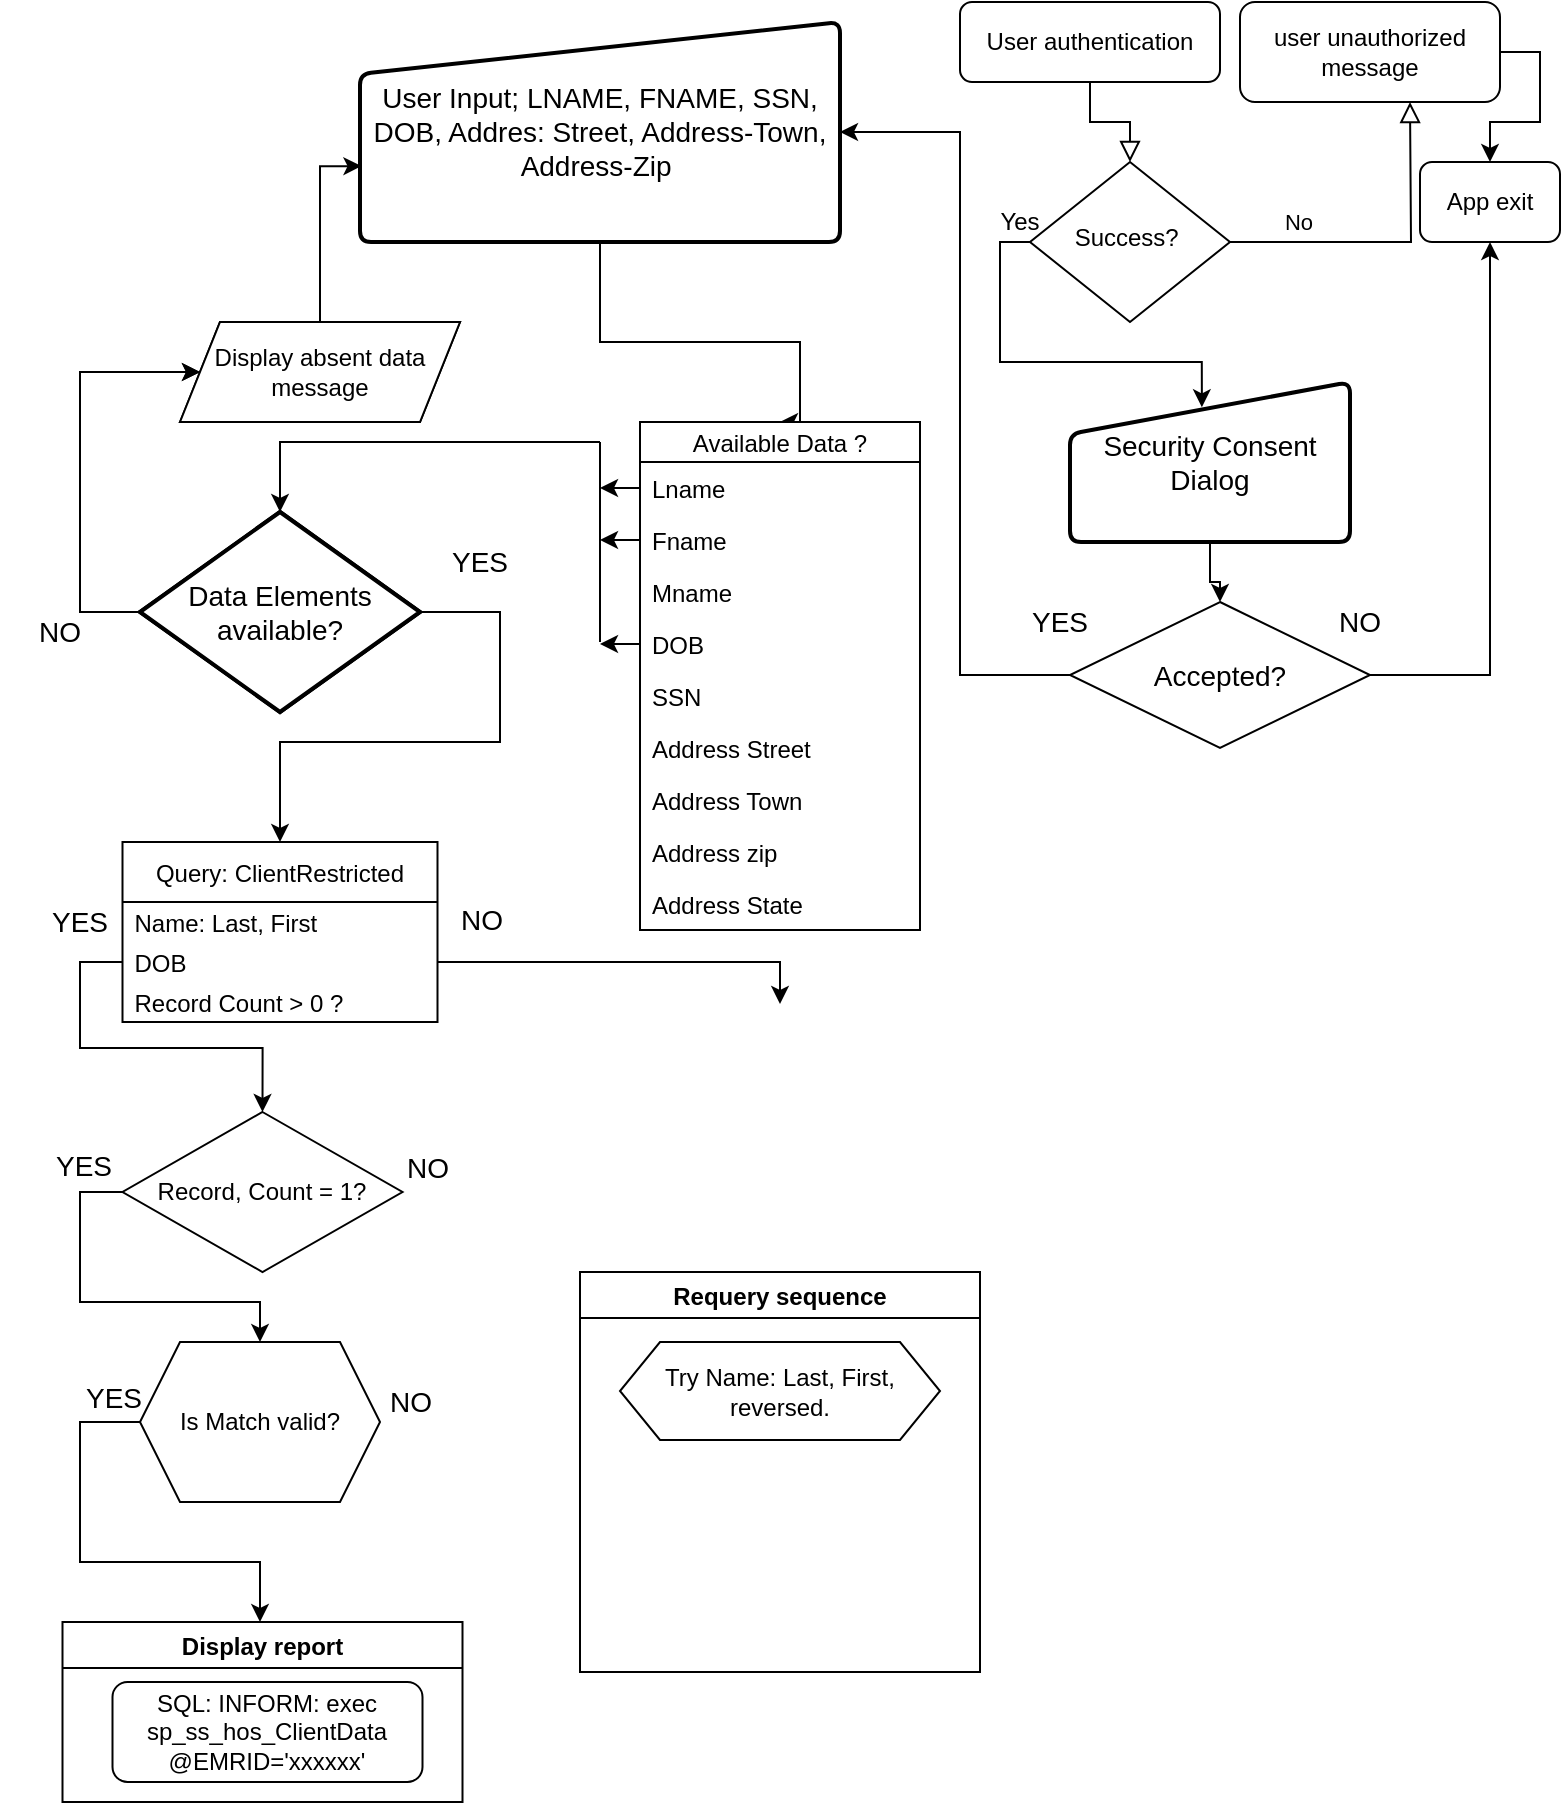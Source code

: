 <mxfile version="20.2.3" type="device"><diagram id="C5RBs43oDa-KdzZeNtuy" name="Page-1"><mxGraphModel dx="782" dy="620" grid="1" gridSize="10" guides="1" tooltips="1" connect="1" arrows="1" fold="1" page="1" pageScale="1" pageWidth="827" pageHeight="1169" math="0" shadow="0"><root><mxCell id="WIyWlLk6GJQsqaUBKTNV-0"/><mxCell id="WIyWlLk6GJQsqaUBKTNV-1" parent="WIyWlLk6GJQsqaUBKTNV-0"/><mxCell id="WIyWlLk6GJQsqaUBKTNV-2" value="" style="rounded=0;html=1;jettySize=auto;orthogonalLoop=1;fontSize=11;endArrow=block;endFill=0;endSize=8;strokeWidth=1;shadow=0;labelBackgroundColor=none;edgeStyle=orthogonalEdgeStyle;" parent="WIyWlLk6GJQsqaUBKTNV-1" source="WIyWlLk6GJQsqaUBKTNV-3" target="WIyWlLk6GJQsqaUBKTNV-6" edge="1"><mxGeometry relative="1" as="geometry"/></mxCell><mxCell id="WIyWlLk6GJQsqaUBKTNV-3" value="User authentication" style="rounded=1;whiteSpace=wrap;html=1;fontSize=12;glass=0;strokeWidth=1;shadow=0;" parent="WIyWlLk6GJQsqaUBKTNV-1" vertex="1"><mxGeometry x="480" y="30" width="130" height="40" as="geometry"/></mxCell><mxCell id="WIyWlLk6GJQsqaUBKTNV-5" value="No" style="edgeStyle=orthogonalEdgeStyle;rounded=0;html=1;jettySize=auto;orthogonalLoop=1;fontSize=11;endArrow=block;endFill=0;endSize=8;strokeWidth=1;shadow=0;labelBackgroundColor=none;" parent="WIyWlLk6GJQsqaUBKTNV-1" source="WIyWlLk6GJQsqaUBKTNV-6" edge="1"><mxGeometry x="-0.575" y="10" relative="1" as="geometry"><mxPoint as="offset"/><mxPoint x="705" y="80" as="targetPoint"/></mxGeometry></mxCell><mxCell id="fdkzu7bsHedq0IDlACjG-37" style="edgeStyle=orthogonalEdgeStyle;rounded=0;orthogonalLoop=1;jettySize=auto;html=1;fontSize=14;entryX=0.471;entryY=0.158;entryDx=0;entryDy=0;entryPerimeter=0;startArrow=none;" parent="WIyWlLk6GJQsqaUBKTNV-1" source="WIyWlLk6GJQsqaUBKTNV-6" target="fdkzu7bsHedq0IDlACjG-29" edge="1"><mxGeometry relative="1" as="geometry"><mxPoint x="490" y="150" as="sourcePoint"/><Array as="points"><mxPoint x="500" y="150"/><mxPoint x="500" y="210"/><mxPoint x="601" y="210"/></Array></mxGeometry></mxCell><mxCell id="-oaz-7kIbjAqHyaPnMs6-5" style="edgeStyle=orthogonalEdgeStyle;rounded=0;orthogonalLoop=1;jettySize=auto;html=1;entryX=0.5;entryY=0;entryDx=0;entryDy=0;" parent="WIyWlLk6GJQsqaUBKTNV-1" source="WIyWlLk6GJQsqaUBKTNV-7" target="-oaz-7kIbjAqHyaPnMs6-1" edge="1"><mxGeometry relative="1" as="geometry"><Array as="points"><mxPoint x="770" y="55"/><mxPoint x="770" y="90"/><mxPoint x="745" y="90"/></Array></mxGeometry></mxCell><mxCell id="WIyWlLk6GJQsqaUBKTNV-7" value="user unauthorized message" style="rounded=1;whiteSpace=wrap;html=1;fontSize=12;glass=0;strokeWidth=1;shadow=0;" parent="WIyWlLk6GJQsqaUBKTNV-1" vertex="1"><mxGeometry x="620" y="30" width="130" height="50" as="geometry"/></mxCell><mxCell id="-oaz-7kIbjAqHyaPnMs6-1" value="App exit" style="rounded=1;whiteSpace=wrap;html=1;" parent="WIyWlLk6GJQsqaUBKTNV-1" vertex="1"><mxGeometry x="710" y="110" width="70" height="40" as="geometry"/></mxCell><mxCell id="fdkzu7bsHedq0IDlACjG-1" style="edgeStyle=orthogonalEdgeStyle;rounded=0;orthogonalLoop=1;jettySize=auto;html=1;entryX=0.5;entryY=0;entryDx=0;entryDy=0;" parent="WIyWlLk6GJQsqaUBKTNV-1" target="-oaz-7kIbjAqHyaPnMs6-11" edge="1"><mxGeometry relative="1" as="geometry"><mxPoint x="290" y="130" as="sourcePoint"/><mxPoint x="280" y="240" as="targetPoint"/><Array as="points"><mxPoint x="300" y="130"/><mxPoint x="300" y="200"/><mxPoint x="400" y="200"/></Array></mxGeometry></mxCell><mxCell id="-oaz-7kIbjAqHyaPnMs6-9" value="Yes" style="text;html=1;strokeColor=none;fillColor=none;align=center;verticalAlign=middle;whiteSpace=wrap;rounded=0;" parent="WIyWlLk6GJQsqaUBKTNV-1" vertex="1"><mxGeometry x="490" y="130" width="40" height="20" as="geometry"/></mxCell><mxCell id="-oaz-7kIbjAqHyaPnMs6-11" value="Available Data ?" style="swimlane;fontStyle=0;childLayout=stackLayout;horizontal=1;startSize=20;horizontalStack=0;resizeParent=1;resizeParentMax=0;resizeLast=0;collapsible=1;marginBottom=0;rotation=0;" parent="WIyWlLk6GJQsqaUBKTNV-1" vertex="1"><mxGeometry x="320" y="240" width="140" height="254" as="geometry"/></mxCell><mxCell id="fdkzu7bsHedq0IDlACjG-2" value="Lname" style="text;strokeColor=none;fillColor=none;align=left;verticalAlign=top;spacingLeft=4;spacingRight=4;overflow=hidden;rotatable=0;points=[[0,0.5],[1,0.5]];portConstraint=eastwest;rotation=0;" parent="-oaz-7kIbjAqHyaPnMs6-11" vertex="1"><mxGeometry y="20" width="140" height="26" as="geometry"/></mxCell><object label="Fname" id="-oaz-7kIbjAqHyaPnMs6-12"><mxCell style="text;strokeColor=none;fillColor=none;align=left;verticalAlign=top;spacingLeft=4;spacingRight=4;overflow=hidden;rotatable=0;points=[[0,0.5],[1,0.5]];portConstraint=eastwest;rotation=0;" parent="-oaz-7kIbjAqHyaPnMs6-11" vertex="1"><mxGeometry y="46" width="140" height="26" as="geometry"/></mxCell></object><mxCell id="fdkzu7bsHedq0IDlACjG-8" value="Mname" style="text;strokeColor=none;fillColor=none;align=left;verticalAlign=top;spacingLeft=4;spacingRight=4;overflow=hidden;rotatable=0;points=[[0,0.5],[1,0.5]];portConstraint=eastwest;rotation=0;" parent="-oaz-7kIbjAqHyaPnMs6-11" vertex="1"><mxGeometry y="72" width="140" height="26" as="geometry"/></mxCell><mxCell id="-oaz-7kIbjAqHyaPnMs6-14" value="DOB" style="text;strokeColor=none;fillColor=none;align=left;verticalAlign=top;spacingLeft=4;spacingRight=4;overflow=hidden;rotatable=0;points=[[0,0.5],[1,0.5]];portConstraint=eastwest;rotation=0;" parent="-oaz-7kIbjAqHyaPnMs6-11" vertex="1"><mxGeometry y="98" width="140" height="26" as="geometry"/></mxCell><mxCell id="-oaz-7kIbjAqHyaPnMs6-15" value="SSN" style="text;strokeColor=none;fillColor=none;align=left;verticalAlign=top;spacingLeft=4;spacingRight=4;overflow=hidden;rotatable=0;points=[[0,0.5],[1,0.5]];portConstraint=eastwest;rotation=0;" parent="-oaz-7kIbjAqHyaPnMs6-11" vertex="1"><mxGeometry y="124" width="140" height="26" as="geometry"/></mxCell><mxCell id="-oaz-7kIbjAqHyaPnMs6-16" value="Address Street" style="text;strokeColor=none;fillColor=none;align=left;verticalAlign=top;spacingLeft=4;spacingRight=4;overflow=hidden;rotatable=0;points=[[0,0.5],[1,0.5]];portConstraint=eastwest;rotation=0;" parent="-oaz-7kIbjAqHyaPnMs6-11" vertex="1"><mxGeometry y="150" width="140" height="26" as="geometry"/></mxCell><mxCell id="-oaz-7kIbjAqHyaPnMs6-17" value="Address Town" style="text;strokeColor=none;fillColor=none;align=left;verticalAlign=top;spacingLeft=4;spacingRight=4;overflow=hidden;rotatable=0;points=[[0,0.5],[1,0.5]];portConstraint=eastwest;rotation=0;" parent="-oaz-7kIbjAqHyaPnMs6-11" vertex="1"><mxGeometry y="176" width="140" height="26" as="geometry"/></mxCell><mxCell id="-oaz-7kIbjAqHyaPnMs6-18" value="Address zip" style="text;strokeColor=none;fillColor=none;align=left;verticalAlign=top;spacingLeft=4;spacingRight=4;overflow=hidden;rotatable=0;points=[[0,0.5],[1,0.5]];portConstraint=eastwest;rotation=0;" parent="-oaz-7kIbjAqHyaPnMs6-11" vertex="1"><mxGeometry y="202" width="140" height="26" as="geometry"/></mxCell><mxCell id="-oaz-7kIbjAqHyaPnMs6-19" value="Address State" style="text;strokeColor=none;fillColor=none;align=left;verticalAlign=top;spacingLeft=4;spacingRight=4;overflow=hidden;rotatable=0;points=[[0,0.5],[1,0.5]];portConstraint=eastwest;rotation=0;" parent="-oaz-7kIbjAqHyaPnMs6-11" vertex="1"><mxGeometry y="228" width="140" height="26" as="geometry"/></mxCell><mxCell id="fdkzu7bsHedq0IDlACjG-12" style="edgeStyle=orthogonalEdgeStyle;rounded=0;orthogonalLoop=1;jettySize=auto;html=1;entryX=0.003;entryY=0.655;entryDx=0;entryDy=0;entryPerimeter=0;fontSize=14;" parent="WIyWlLk6GJQsqaUBKTNV-1" source="QR11iQUeeUO_pYaZ8578-2" target="fdkzu7bsHedq0IDlACjG-3" edge="1"><mxGeometry relative="1" as="geometry"/></mxCell><mxCell id="QR11iQUeeUO_pYaZ8578-2" value="Display absent data message" style="shape=parallelogram;perimeter=parallelogramPerimeter;whiteSpace=wrap;html=1;fixedSize=1;" parent="WIyWlLk6GJQsqaUBKTNV-1" vertex="1"><mxGeometry x="90" y="190" width="140" height="50" as="geometry"/></mxCell><mxCell id="fdkzu7bsHedq0IDlACjG-3" value="&lt;font style=&quot;font-size: 14px;&quot;&gt;User Input; LNAME, FNAME, SSN, DOB, Addres: Street, Address-Town, Address-Zip&amp;nbsp;&lt;/font&gt;" style="html=1;strokeWidth=2;shape=manualInput;whiteSpace=wrap;rounded=1;size=26;arcSize=11;" parent="WIyWlLk6GJQsqaUBKTNV-1" vertex="1"><mxGeometry x="180" y="40" width="240" height="110" as="geometry"/></mxCell><mxCell id="fdkzu7bsHedq0IDlACjG-11" style="edgeStyle=orthogonalEdgeStyle;rounded=0;orthogonalLoop=1;jettySize=auto;html=1;fontSize=14;entryX=0;entryY=0.5;entryDx=0;entryDy=0;exitX=0;exitY=0.5;exitDx=0;exitDy=0;exitPerimeter=0;" parent="WIyWlLk6GJQsqaUBKTNV-1" source="fdkzu7bsHedq0IDlACjG-7" target="QR11iQUeeUO_pYaZ8578-2" edge="1"><mxGeometry relative="1" as="geometry"><mxPoint x="40" y="190" as="targetPoint"/><Array as="points"><mxPoint x="40" y="335"/><mxPoint x="40" y="215"/></Array></mxGeometry></mxCell><mxCell id="KnLTkekRMiMTjvVgLZ_X-9" style="edgeStyle=orthogonalEdgeStyle;rounded=0;orthogonalLoop=1;jettySize=auto;html=1;exitX=1;exitY=0.5;exitDx=0;exitDy=0;exitPerimeter=0;entryX=0.5;entryY=0;entryDx=0;entryDy=0;" parent="WIyWlLk6GJQsqaUBKTNV-1" source="fdkzu7bsHedq0IDlACjG-7" target="KnLTkekRMiMTjvVgLZ_X-13" edge="1"><mxGeometry relative="1" as="geometry"><mxPoint x="140" y="460" as="targetPoint"/><Array as="points"><mxPoint x="250" y="335"/><mxPoint x="250" y="400"/><mxPoint x="140" y="400"/></Array></mxGeometry></mxCell><mxCell id="fdkzu7bsHedq0IDlACjG-7" value="Data Elements available?" style="strokeWidth=2;html=1;shape=mxgraph.flowchart.decision;whiteSpace=wrap;fontSize=14;" parent="WIyWlLk6GJQsqaUBKTNV-1" vertex="1"><mxGeometry x="70" y="285" width="140" height="100" as="geometry"/></mxCell><mxCell id="fdkzu7bsHedq0IDlACjG-13" value="YES" style="text;html=1;strokeColor=none;fillColor=none;align=center;verticalAlign=middle;whiteSpace=wrap;rounded=0;fontSize=14;" parent="WIyWlLk6GJQsqaUBKTNV-1" vertex="1"><mxGeometry x="210" y="295" width="60" height="30" as="geometry"/></mxCell><mxCell id="fdkzu7bsHedq0IDlACjG-16" value="NO" style="text;html=1;strokeColor=none;fillColor=none;align=center;verticalAlign=middle;whiteSpace=wrap;rounded=0;fontSize=14;" parent="WIyWlLk6GJQsqaUBKTNV-1" vertex="1"><mxGeometry y="330" width="60" height="30" as="geometry"/></mxCell><mxCell id="fdkzu7bsHedq0IDlACjG-17" style="edgeStyle=orthogonalEdgeStyle;rounded=0;orthogonalLoop=1;jettySize=auto;html=1;fontSize=14;" parent="WIyWlLk6GJQsqaUBKTNV-1" source="fdkzu7bsHedq0IDlACjG-2" edge="1"><mxGeometry relative="1" as="geometry"><mxPoint x="300" y="273" as="targetPoint"/></mxGeometry></mxCell><mxCell id="fdkzu7bsHedq0IDlACjG-18" style="edgeStyle=orthogonalEdgeStyle;rounded=0;orthogonalLoop=1;jettySize=auto;html=1;fontSize=14;" parent="WIyWlLk6GJQsqaUBKTNV-1" source="-oaz-7kIbjAqHyaPnMs6-12" edge="1"><mxGeometry relative="1" as="geometry"><mxPoint x="300" y="299" as="targetPoint"/></mxGeometry></mxCell><mxCell id="fdkzu7bsHedq0IDlACjG-19" style="edgeStyle=orthogonalEdgeStyle;rounded=0;orthogonalLoop=1;jettySize=auto;html=1;fontSize=14;" parent="WIyWlLk6GJQsqaUBKTNV-1" source="-oaz-7kIbjAqHyaPnMs6-14" edge="1"><mxGeometry relative="1" as="geometry"><mxPoint x="300" y="351" as="targetPoint"/></mxGeometry></mxCell><mxCell id="fdkzu7bsHedq0IDlACjG-21" value="" style="endArrow=none;html=1;rounded=0;fontSize=14;" parent="WIyWlLk6GJQsqaUBKTNV-1" edge="1"><mxGeometry width="50" height="50" relative="1" as="geometry"><mxPoint x="300" y="350" as="sourcePoint"/><mxPoint x="300" y="250" as="targetPoint"/></mxGeometry></mxCell><mxCell id="fdkzu7bsHedq0IDlACjG-22" value="" style="endArrow=classic;html=1;rounded=0;fontSize=14;entryX=0.5;entryY=0;entryDx=0;entryDy=0;entryPerimeter=0;" parent="WIyWlLk6GJQsqaUBKTNV-1" target="fdkzu7bsHedq0IDlACjG-7" edge="1"><mxGeometry width="50" height="50" relative="1" as="geometry"><mxPoint x="300" y="250" as="sourcePoint"/><mxPoint x="430" y="210" as="targetPoint"/><Array as="points"><mxPoint x="140" y="250"/></Array></mxGeometry></mxCell><mxCell id="fdkzu7bsHedq0IDlACjG-32" style="edgeStyle=orthogonalEdgeStyle;rounded=0;orthogonalLoop=1;jettySize=auto;html=1;entryX=0.5;entryY=0;entryDx=0;entryDy=0;fontSize=14;" parent="WIyWlLk6GJQsqaUBKTNV-1" source="fdkzu7bsHedq0IDlACjG-29" target="fdkzu7bsHedq0IDlACjG-30" edge="1"><mxGeometry relative="1" as="geometry"/></mxCell><mxCell id="fdkzu7bsHedq0IDlACjG-29" value="Security Consent Dialog" style="html=1;strokeWidth=2;shape=manualInput;whiteSpace=wrap;rounded=1;size=26;arcSize=11;fontSize=14;" parent="WIyWlLk6GJQsqaUBKTNV-1" vertex="1"><mxGeometry x="535" y="220" width="140" height="80" as="geometry"/></mxCell><mxCell id="fdkzu7bsHedq0IDlACjG-36" style="edgeStyle=orthogonalEdgeStyle;rounded=0;orthogonalLoop=1;jettySize=auto;html=1;entryX=0.5;entryY=1;entryDx=0;entryDy=0;fontSize=14;" parent="WIyWlLk6GJQsqaUBKTNV-1" source="fdkzu7bsHedq0IDlACjG-30" target="-oaz-7kIbjAqHyaPnMs6-1" edge="1"><mxGeometry relative="1" as="geometry"/></mxCell><mxCell id="fdkzu7bsHedq0IDlACjG-30" value="Accepted?" style="rhombus;whiteSpace=wrap;html=1;fontSize=14;" parent="WIyWlLk6GJQsqaUBKTNV-1" vertex="1"><mxGeometry x="535" y="330" width="150" height="73" as="geometry"/></mxCell><mxCell id="fdkzu7bsHedq0IDlACjG-34" style="edgeStyle=orthogonalEdgeStyle;rounded=0;orthogonalLoop=1;jettySize=auto;html=1;fontSize=14;exitX=0;exitY=0.5;exitDx=0;exitDy=0;entryX=1;entryY=0.5;entryDx=0;entryDy=0;" parent="WIyWlLk6GJQsqaUBKTNV-1" source="fdkzu7bsHedq0IDlACjG-30" target="fdkzu7bsHedq0IDlACjG-3" edge="1"><mxGeometry relative="1" as="geometry"><mxPoint x="530" y="370" as="sourcePoint"/><mxPoint x="430" y="160" as="targetPoint"/><Array as="points"><mxPoint x="480" y="367"/><mxPoint x="480" y="95"/></Array></mxGeometry></mxCell><mxCell id="fdkzu7bsHedq0IDlACjG-33" value="YES" style="text;html=1;strokeColor=none;fillColor=none;align=center;verticalAlign=middle;whiteSpace=wrap;rounded=0;fontSize=14;" parent="WIyWlLk6GJQsqaUBKTNV-1" vertex="1"><mxGeometry x="500" y="320" width="60" height="40" as="geometry"/></mxCell><mxCell id="fdkzu7bsHedq0IDlACjG-35" value="NO" style="text;html=1;strokeColor=none;fillColor=none;align=center;verticalAlign=middle;whiteSpace=wrap;rounded=0;fontSize=14;" parent="WIyWlLk6GJQsqaUBKTNV-1" vertex="1"><mxGeometry x="650" y="325" width="60" height="30" as="geometry"/></mxCell><mxCell id="WIyWlLk6GJQsqaUBKTNV-6" value="Success?&amp;nbsp;" style="rhombus;whiteSpace=wrap;html=1;shadow=0;fontFamily=Helvetica;fontSize=12;align=center;strokeWidth=1;spacing=6;spacingTop=-4;" parent="WIyWlLk6GJQsqaUBKTNV-1" vertex="1"><mxGeometry x="515" y="110" width="100" height="80" as="geometry"/></mxCell><mxCell id="KnLTkekRMiMTjvVgLZ_X-13" value="Query: ClientRestricted" style="swimlane;fontStyle=0;childLayout=stackLayout;horizontal=1;startSize=30;horizontalStack=0;resizeParent=1;resizeParentMax=0;resizeLast=0;collapsible=1;marginBottom=0;" parent="WIyWlLk6GJQsqaUBKTNV-1" vertex="1"><mxGeometry x="61.25" y="450" width="157.5" height="90" as="geometry"/></mxCell><mxCell id="KnLTkekRMiMTjvVgLZ_X-14" value="Name: Last, First" style="text;strokeColor=none;fillColor=none;align=left;verticalAlign=middle;spacingLeft=4;spacingRight=4;overflow=hidden;points=[[0,0.5],[1,0.5]];portConstraint=eastwest;rotatable=0;" parent="KnLTkekRMiMTjvVgLZ_X-13" vertex="1"><mxGeometry y="30" width="157.5" height="20" as="geometry"/></mxCell><mxCell id="KnLTkekRMiMTjvVgLZ_X-15" value="DOB" style="text;strokeColor=none;fillColor=none;align=left;verticalAlign=middle;spacingLeft=4;spacingRight=4;overflow=hidden;points=[[0,0.5],[1,0.5]];portConstraint=eastwest;rotatable=0;" parent="KnLTkekRMiMTjvVgLZ_X-13" vertex="1"><mxGeometry y="50" width="157.5" height="20" as="geometry"/></mxCell><mxCell id="KnLTkekRMiMTjvVgLZ_X-16" value="Record Count &gt; 0 ?" style="text;strokeColor=none;fillColor=none;align=left;verticalAlign=middle;spacingLeft=4;spacingRight=4;overflow=hidden;points=[[0,0.5],[1,0.5]];portConstraint=eastwest;rotatable=0;" parent="KnLTkekRMiMTjvVgLZ_X-13" vertex="1"><mxGeometry y="70" width="157.5" height="20" as="geometry"/></mxCell><mxCell id="KnLTkekRMiMTjvVgLZ_X-26" style="edgeStyle=orthogonalEdgeStyle;rounded=0;orthogonalLoop=1;jettySize=auto;html=1;exitX=1;exitY=0.5;exitDx=0;exitDy=0;entryX=1;entryY=0.5;entryDx=0;entryDy=0;" parent="KnLTkekRMiMTjvVgLZ_X-13" source="KnLTkekRMiMTjvVgLZ_X-15" target="KnLTkekRMiMTjvVgLZ_X-15" edge="1"><mxGeometry relative="1" as="geometry"/></mxCell><mxCell id="KnLTkekRMiMTjvVgLZ_X-27" value="YES" style="text;html=1;strokeColor=none;fillColor=none;align=center;verticalAlign=middle;whiteSpace=wrap;rounded=0;fontSize=14;" parent="WIyWlLk6GJQsqaUBKTNV-1" vertex="1"><mxGeometry x="20" y="480" width="40" height="20" as="geometry"/></mxCell><mxCell id="KnLTkekRMiMTjvVgLZ_X-32" style="edgeStyle=orthogonalEdgeStyle;rounded=0;orthogonalLoop=1;jettySize=auto;html=1;entryX=0.5;entryY=0;entryDx=0;entryDy=0;" parent="WIyWlLk6GJQsqaUBKTNV-1" source="KnLTkekRMiMTjvVgLZ_X-15" edge="1"><mxGeometry relative="1" as="geometry"><mxPoint x="390" y="531" as="targetPoint"/><Array as="points"><mxPoint x="390" y="510"/></Array></mxGeometry></mxCell><mxCell id="y3-fxDrOMvLgRdDhGUXK-0" value="Display report" style="swimlane;" vertex="1" parent="WIyWlLk6GJQsqaUBKTNV-1"><mxGeometry x="31.25" y="840" width="200" height="90" as="geometry"><mxRectangle x="31.25" y="840" width="120" height="30" as="alternateBounds"/></mxGeometry></mxCell><mxCell id="y3-fxDrOMvLgRdDhGUXK-1" value="SQL: INFORM: exec sp_ss_hos_ClientData @EMRID='xxxxxx'" style="rounded=1;whiteSpace=wrap;html=1;" vertex="1" parent="y3-fxDrOMvLgRdDhGUXK-0"><mxGeometry x="25" y="30" width="155" height="50" as="geometry"/></mxCell><mxCell id="y3-fxDrOMvLgRdDhGUXK-16" style="edgeStyle=orthogonalEdgeStyle;rounded=0;orthogonalLoop=1;jettySize=auto;html=1;entryX=0.5;entryY=0;entryDx=0;entryDy=0;" edge="1" parent="WIyWlLk6GJQsqaUBKTNV-1" source="y3-fxDrOMvLgRdDhGUXK-2" target="y3-fxDrOMvLgRdDhGUXK-14"><mxGeometry relative="1" as="geometry"><Array as="points"><mxPoint x="40" y="625"/><mxPoint x="40" y="680"/><mxPoint x="130" y="680"/></Array></mxGeometry></mxCell><mxCell id="y3-fxDrOMvLgRdDhGUXK-2" value="Record, Count = 1?" style="rhombus;whiteSpace=wrap;html=1;" vertex="1" parent="WIyWlLk6GJQsqaUBKTNV-1"><mxGeometry x="61.25" y="585" width="140" height="80" as="geometry"/></mxCell><mxCell id="y3-fxDrOMvLgRdDhGUXK-4" style="edgeStyle=orthogonalEdgeStyle;rounded=0;orthogonalLoop=1;jettySize=auto;html=1;entryX=0.5;entryY=0;entryDx=0;entryDy=0;" edge="1" parent="WIyWlLk6GJQsqaUBKTNV-1" source="KnLTkekRMiMTjvVgLZ_X-15" target="y3-fxDrOMvLgRdDhGUXK-2"><mxGeometry relative="1" as="geometry"><mxPoint x="90" y="580" as="targetPoint"/><Array as="points"><mxPoint x="40" y="510"/><mxPoint x="40" y="553"/><mxPoint x="131" y="553"/></Array></mxGeometry></mxCell><mxCell id="y3-fxDrOMvLgRdDhGUXK-5" value="YES" style="text;html=1;strokeColor=none;fillColor=none;align=center;verticalAlign=middle;whiteSpace=wrap;rounded=0;fontSize=14;" vertex="1" parent="WIyWlLk6GJQsqaUBKTNV-1"><mxGeometry x="22" y="599" width="40" height="25" as="geometry"/></mxCell><mxCell id="y3-fxDrOMvLgRdDhGUXK-8" value="NO" style="text;html=1;strokeColor=none;fillColor=none;align=center;verticalAlign=middle;whiteSpace=wrap;rounded=0;fontSize=14;" vertex="1" parent="WIyWlLk6GJQsqaUBKTNV-1"><mxGeometry x="221" y="479" width="40" height="20" as="geometry"/></mxCell><mxCell id="y3-fxDrOMvLgRdDhGUXK-10" value="NO" style="text;html=1;strokeColor=none;fillColor=none;align=center;verticalAlign=middle;whiteSpace=wrap;rounded=0;fontSize=14;" vertex="1" parent="WIyWlLk6GJQsqaUBKTNV-1"><mxGeometry x="194.25" y="603" width="40" height="20" as="geometry"/></mxCell><mxCell id="y3-fxDrOMvLgRdDhGUXK-19" style="edgeStyle=orthogonalEdgeStyle;rounded=0;orthogonalLoop=1;jettySize=auto;html=1;exitX=0;exitY=0.5;exitDx=0;exitDy=0;" edge="1" parent="WIyWlLk6GJQsqaUBKTNV-1" source="y3-fxDrOMvLgRdDhGUXK-14"><mxGeometry relative="1" as="geometry"><mxPoint x="130" y="840" as="targetPoint"/><Array as="points"><mxPoint x="40" y="740"/><mxPoint x="40" y="810"/><mxPoint x="130" y="810"/></Array></mxGeometry></mxCell><mxCell id="y3-fxDrOMvLgRdDhGUXK-14" value="Is Match valid?" style="shape=hexagon;perimeter=hexagonPerimeter2;whiteSpace=wrap;html=1;fixedSize=1;" vertex="1" parent="WIyWlLk6GJQsqaUBKTNV-1"><mxGeometry x="70" y="700" width="120" height="80" as="geometry"/></mxCell><mxCell id="y3-fxDrOMvLgRdDhGUXK-17" value="YES" style="text;html=1;strokeColor=none;fillColor=none;align=center;verticalAlign=middle;whiteSpace=wrap;rounded=0;fontSize=14;" vertex="1" parent="WIyWlLk6GJQsqaUBKTNV-1"><mxGeometry x="37" y="718" width="40" height="20" as="geometry"/></mxCell><mxCell id="y3-fxDrOMvLgRdDhGUXK-20" value="NO" style="text;html=1;strokeColor=none;fillColor=none;align=center;verticalAlign=middle;whiteSpace=wrap;rounded=0;fontSize=14;" vertex="1" parent="WIyWlLk6GJQsqaUBKTNV-1"><mxGeometry x="191" y="720" width="29" height="20" as="geometry"/></mxCell><mxCell id="y3-fxDrOMvLgRdDhGUXK-25" value="Display absent data message" style="shape=parallelogram;perimeter=parallelogramPerimeter;whiteSpace=wrap;html=1;fixedSize=1;" vertex="1" parent="WIyWlLk6GJQsqaUBKTNV-1"><mxGeometry x="90" y="190" width="140" height="50" as="geometry"/></mxCell><mxCell id="y3-fxDrOMvLgRdDhGUXK-26" style="edgeStyle=orthogonalEdgeStyle;rounded=0;orthogonalLoop=1;jettySize=auto;html=1;fontSize=14;entryX=0;entryY=0.5;entryDx=0;entryDy=0;exitX=0;exitY=0.5;exitDx=0;exitDy=0;exitPerimeter=0;" edge="1" source="y3-fxDrOMvLgRdDhGUXK-27" target="y3-fxDrOMvLgRdDhGUXK-25" parent="WIyWlLk6GJQsqaUBKTNV-1"><mxGeometry relative="1" as="geometry"><mxPoint x="40" y="190" as="targetPoint"/><Array as="points"><mxPoint x="40" y="335"/><mxPoint x="40" y="215"/></Array></mxGeometry></mxCell><mxCell id="y3-fxDrOMvLgRdDhGUXK-27" value="Data Elements available?" style="strokeWidth=2;html=1;shape=mxgraph.flowchart.decision;whiteSpace=wrap;fontSize=14;" vertex="1" parent="WIyWlLk6GJQsqaUBKTNV-1"><mxGeometry x="70" y="285" width="140" height="100" as="geometry"/></mxCell><mxCell id="y3-fxDrOMvLgRdDhGUXK-30" value="Requery sequence" style="swimlane;" vertex="1" parent="WIyWlLk6GJQsqaUBKTNV-1"><mxGeometry x="290" y="665" width="200" height="200" as="geometry"/></mxCell><mxCell id="y3-fxDrOMvLgRdDhGUXK-31" value="Try Name: Last, First, reversed." style="shape=hexagon;perimeter=hexagonPerimeter2;whiteSpace=wrap;html=1;fixedSize=1;" vertex="1" parent="y3-fxDrOMvLgRdDhGUXK-30"><mxGeometry x="20" y="35" width="160" height="49" as="geometry"/></mxCell></root></mxGraphModel></diagram></mxfile>